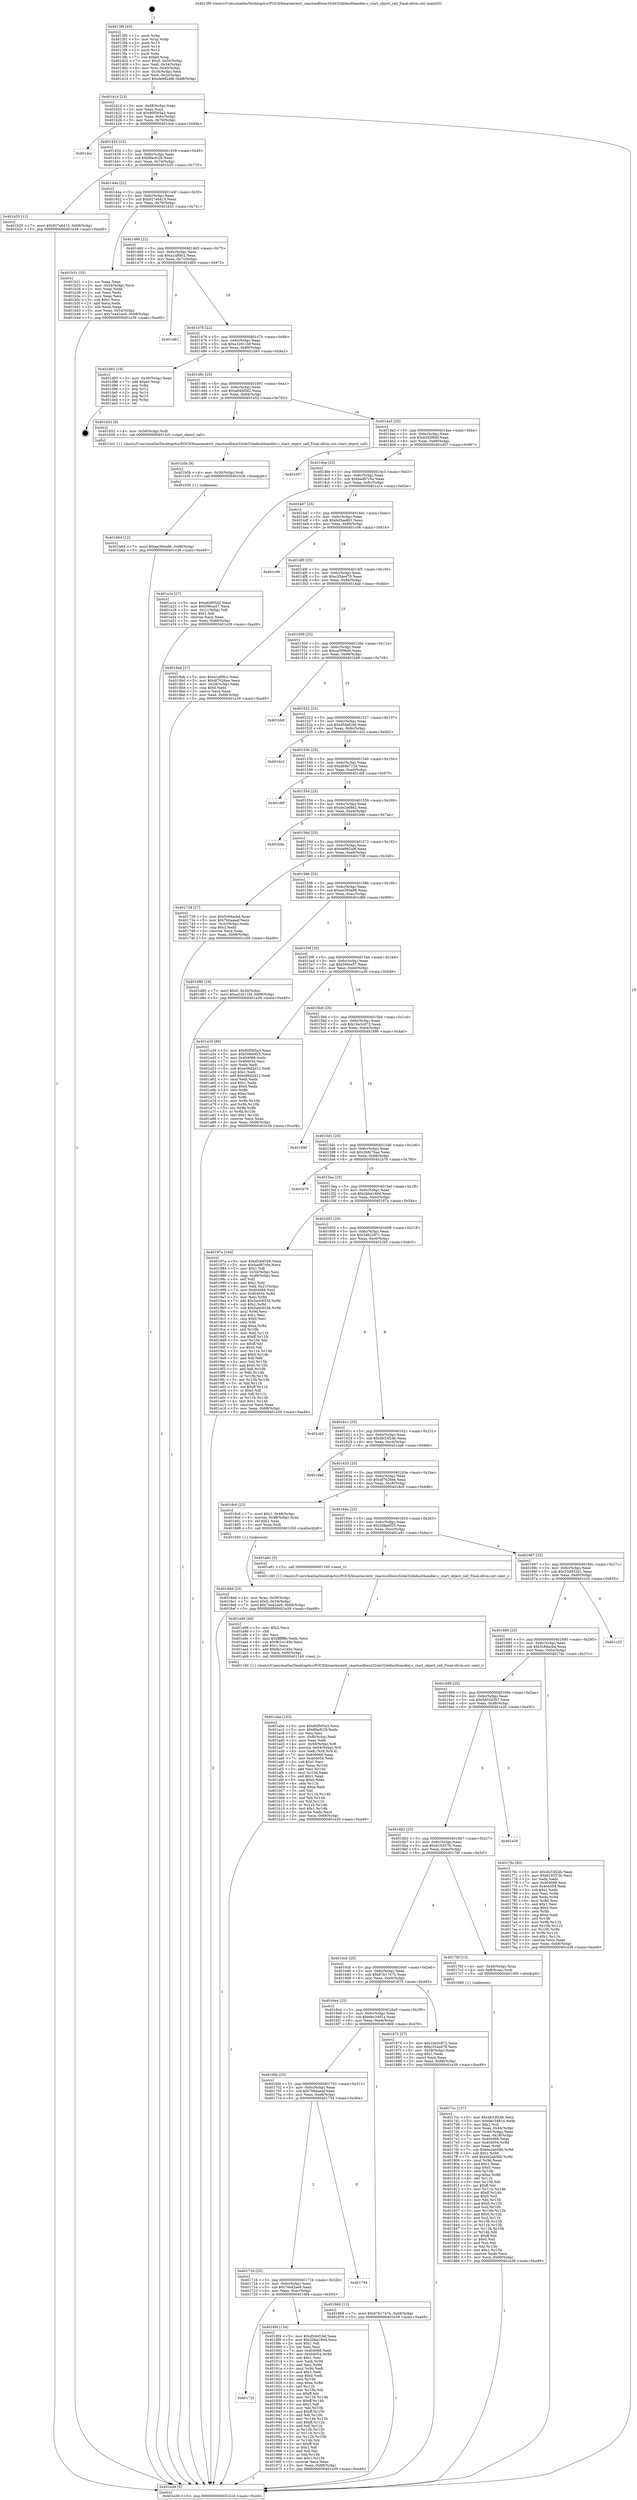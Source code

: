 digraph "0x4013f0" {
  label = "0x4013f0 (/mnt/c/Users/mathe/Desktop/tcc/POCII/binaries/extr_reactosdllwin32ole32defaulthandler.c_start_object_call_Final-ollvm.out::main(0))"
  labelloc = "t"
  node[shape=record]

  Entry [label="",width=0.3,height=0.3,shape=circle,fillcolor=black,style=filled]
  "0x40141d" [label="{
     0x40141d [23]\l
     | [instrs]\l
     &nbsp;&nbsp;0x40141d \<+3\>: mov -0x68(%rbp),%eax\l
     &nbsp;&nbsp;0x401420 \<+2\>: mov %eax,%ecx\l
     &nbsp;&nbsp;0x401422 \<+6\>: sub $0x80f565a3,%ecx\l
     &nbsp;&nbsp;0x401428 \<+3\>: mov %eax,-0x6c(%rbp)\l
     &nbsp;&nbsp;0x40142b \<+3\>: mov %ecx,-0x70(%rbp)\l
     &nbsp;&nbsp;0x40142e \<+6\>: je 0000000000401dce \<main+0x9de\>\l
  }"]
  "0x401dce" [label="{
     0x401dce\l
  }", style=dashed]
  "0x401434" [label="{
     0x401434 [22]\l
     | [instrs]\l
     &nbsp;&nbsp;0x401434 \<+5\>: jmp 0000000000401439 \<main+0x49\>\l
     &nbsp;&nbsp;0x401439 \<+3\>: mov -0x6c(%rbp),%eax\l
     &nbsp;&nbsp;0x40143c \<+5\>: sub $0x8facfc2b,%eax\l
     &nbsp;&nbsp;0x401441 \<+3\>: mov %eax,-0x74(%rbp)\l
     &nbsp;&nbsp;0x401444 \<+6\>: je 0000000000401b25 \<main+0x735\>\l
  }"]
  Exit [label="",width=0.3,height=0.3,shape=circle,fillcolor=black,style=filled,peripheries=2]
  "0x401b25" [label="{
     0x401b25 [12]\l
     | [instrs]\l
     &nbsp;&nbsp;0x401b25 \<+7\>: movl $0x927e6415,-0x68(%rbp)\l
     &nbsp;&nbsp;0x401b2c \<+5\>: jmp 0000000000401e39 \<main+0xa49\>\l
  }"]
  "0x40144a" [label="{
     0x40144a [22]\l
     | [instrs]\l
     &nbsp;&nbsp;0x40144a \<+5\>: jmp 000000000040144f \<main+0x5f\>\l
     &nbsp;&nbsp;0x40144f \<+3\>: mov -0x6c(%rbp),%eax\l
     &nbsp;&nbsp;0x401452 \<+5\>: sub $0x927e6415,%eax\l
     &nbsp;&nbsp;0x401457 \<+3\>: mov %eax,-0x78(%rbp)\l
     &nbsp;&nbsp;0x40145a \<+6\>: je 0000000000401b31 \<main+0x741\>\l
  }"]
  "0x401b64" [label="{
     0x401b64 [12]\l
     | [instrs]\l
     &nbsp;&nbsp;0x401b64 \<+7\>: movl $0xee360a98,-0x68(%rbp)\l
     &nbsp;&nbsp;0x401b6b \<+5\>: jmp 0000000000401e39 \<main+0xa49\>\l
  }"]
  "0x401b31" [label="{
     0x401b31 [33]\l
     | [instrs]\l
     &nbsp;&nbsp;0x401b31 \<+2\>: xor %eax,%eax\l
     &nbsp;&nbsp;0x401b33 \<+3\>: mov -0x54(%rbp),%ecx\l
     &nbsp;&nbsp;0x401b36 \<+2\>: mov %eax,%edx\l
     &nbsp;&nbsp;0x401b38 \<+2\>: sub %ecx,%edx\l
     &nbsp;&nbsp;0x401b3a \<+2\>: mov %eax,%ecx\l
     &nbsp;&nbsp;0x401b3c \<+3\>: sub $0x1,%ecx\l
     &nbsp;&nbsp;0x401b3f \<+2\>: add %ecx,%edx\l
     &nbsp;&nbsp;0x401b41 \<+2\>: sub %edx,%eax\l
     &nbsp;&nbsp;0x401b43 \<+3\>: mov %eax,-0x54(%rbp)\l
     &nbsp;&nbsp;0x401b46 \<+7\>: movl $0x7ee42ae9,-0x68(%rbp)\l
     &nbsp;&nbsp;0x401b4d \<+5\>: jmp 0000000000401e39 \<main+0xa49\>\l
  }"]
  "0x401460" [label="{
     0x401460 [22]\l
     | [instrs]\l
     &nbsp;&nbsp;0x401460 \<+5\>: jmp 0000000000401465 \<main+0x75\>\l
     &nbsp;&nbsp;0x401465 \<+3\>: mov -0x6c(%rbp),%eax\l
     &nbsp;&nbsp;0x401468 \<+5\>: sub $0xa1af0fc2,%eax\l
     &nbsp;&nbsp;0x40146d \<+3\>: mov %eax,-0x7c(%rbp)\l
     &nbsp;&nbsp;0x401470 \<+6\>: je 0000000000401d63 \<main+0x973\>\l
  }"]
  "0x401b5b" [label="{
     0x401b5b [9]\l
     | [instrs]\l
     &nbsp;&nbsp;0x401b5b \<+4\>: mov -0x50(%rbp),%rdi\l
     &nbsp;&nbsp;0x401b5f \<+5\>: call 0000000000401030 \<free@plt\>\l
     | [calls]\l
     &nbsp;&nbsp;0x401030 \{1\} (unknown)\l
  }"]
  "0x401d63" [label="{
     0x401d63\l
  }", style=dashed]
  "0x401476" [label="{
     0x401476 [22]\l
     | [instrs]\l
     &nbsp;&nbsp;0x401476 \<+5\>: jmp 000000000040147b \<main+0x8b\>\l
     &nbsp;&nbsp;0x40147b \<+3\>: mov -0x6c(%rbp),%eax\l
     &nbsp;&nbsp;0x40147e \<+5\>: sub $0xa32611bf,%eax\l
     &nbsp;&nbsp;0x401483 \<+3\>: mov %eax,-0x80(%rbp)\l
     &nbsp;&nbsp;0x401486 \<+6\>: je 0000000000401d93 \<main+0x9a3\>\l
  }"]
  "0x401abe" [label="{
     0x401abe [103]\l
     | [instrs]\l
     &nbsp;&nbsp;0x401abe \<+5\>: mov $0x80f565a3,%ecx\l
     &nbsp;&nbsp;0x401ac3 \<+5\>: mov $0x8facfc2b,%edx\l
     &nbsp;&nbsp;0x401ac8 \<+2\>: xor %esi,%esi\l
     &nbsp;&nbsp;0x401aca \<+6\>: mov -0xf0(%rbp),%edi\l
     &nbsp;&nbsp;0x401ad0 \<+3\>: imul %eax,%edi\l
     &nbsp;&nbsp;0x401ad3 \<+4\>: mov -0x50(%rbp),%r8\l
     &nbsp;&nbsp;0x401ad7 \<+4\>: movslq -0x54(%rbp),%r9\l
     &nbsp;&nbsp;0x401adb \<+4\>: mov %edi,(%r8,%r9,4)\l
     &nbsp;&nbsp;0x401adf \<+7\>: mov 0x404068,%eax\l
     &nbsp;&nbsp;0x401ae6 \<+7\>: mov 0x404054,%edi\l
     &nbsp;&nbsp;0x401aed \<+3\>: sub $0x1,%esi\l
     &nbsp;&nbsp;0x401af0 \<+3\>: mov %eax,%r10d\l
     &nbsp;&nbsp;0x401af3 \<+3\>: add %esi,%r10d\l
     &nbsp;&nbsp;0x401af6 \<+4\>: imul %r10d,%eax\l
     &nbsp;&nbsp;0x401afa \<+3\>: and $0x1,%eax\l
     &nbsp;&nbsp;0x401afd \<+3\>: cmp $0x0,%eax\l
     &nbsp;&nbsp;0x401b00 \<+4\>: sete %r11b\l
     &nbsp;&nbsp;0x401b04 \<+3\>: cmp $0xa,%edi\l
     &nbsp;&nbsp;0x401b07 \<+3\>: setl %bl\l
     &nbsp;&nbsp;0x401b0a \<+3\>: mov %r11b,%r14b\l
     &nbsp;&nbsp;0x401b0d \<+3\>: and %bl,%r14b\l
     &nbsp;&nbsp;0x401b10 \<+3\>: xor %bl,%r11b\l
     &nbsp;&nbsp;0x401b13 \<+3\>: or %r11b,%r14b\l
     &nbsp;&nbsp;0x401b16 \<+4\>: test $0x1,%r14b\l
     &nbsp;&nbsp;0x401b1a \<+3\>: cmovne %edx,%ecx\l
     &nbsp;&nbsp;0x401b1d \<+3\>: mov %ecx,-0x68(%rbp)\l
     &nbsp;&nbsp;0x401b20 \<+5\>: jmp 0000000000401e39 \<main+0xa49\>\l
  }"]
  "0x401d93" [label="{
     0x401d93 [19]\l
     | [instrs]\l
     &nbsp;&nbsp;0x401d93 \<+3\>: mov -0x30(%rbp),%eax\l
     &nbsp;&nbsp;0x401d96 \<+7\>: add $0xe0,%rsp\l
     &nbsp;&nbsp;0x401d9d \<+1\>: pop %rbx\l
     &nbsp;&nbsp;0x401d9e \<+2\>: pop %r12\l
     &nbsp;&nbsp;0x401da0 \<+2\>: pop %r14\l
     &nbsp;&nbsp;0x401da2 \<+2\>: pop %r15\l
     &nbsp;&nbsp;0x401da4 \<+1\>: pop %rbp\l
     &nbsp;&nbsp;0x401da5 \<+1\>: ret\l
  }"]
  "0x40148c" [label="{
     0x40148c [25]\l
     | [instrs]\l
     &nbsp;&nbsp;0x40148c \<+5\>: jmp 0000000000401491 \<main+0xa1\>\l
     &nbsp;&nbsp;0x401491 \<+3\>: mov -0x6c(%rbp),%eax\l
     &nbsp;&nbsp;0x401494 \<+5\>: sub $0xa648f5d2,%eax\l
     &nbsp;&nbsp;0x401499 \<+6\>: mov %eax,-0x84(%rbp)\l
     &nbsp;&nbsp;0x40149f \<+6\>: je 0000000000401b52 \<main+0x762\>\l
  }"]
  "0x401a96" [label="{
     0x401a96 [40]\l
     | [instrs]\l
     &nbsp;&nbsp;0x401a96 \<+5\>: mov $0x2,%ecx\l
     &nbsp;&nbsp;0x401a9b \<+1\>: cltd\l
     &nbsp;&nbsp;0x401a9c \<+2\>: idiv %ecx\l
     &nbsp;&nbsp;0x401a9e \<+6\>: imul $0xfffffffe,%edx,%ecx\l
     &nbsp;&nbsp;0x401aa4 \<+6\>: sub $0x9c1e140e,%ecx\l
     &nbsp;&nbsp;0x401aaa \<+3\>: add $0x1,%ecx\l
     &nbsp;&nbsp;0x401aad \<+6\>: add $0x9c1e140e,%ecx\l
     &nbsp;&nbsp;0x401ab3 \<+6\>: mov %ecx,-0xf0(%rbp)\l
     &nbsp;&nbsp;0x401ab9 \<+5\>: call 0000000000401160 \<next_i\>\l
     | [calls]\l
     &nbsp;&nbsp;0x401160 \{1\} (/mnt/c/Users/mathe/Desktop/tcc/POCII/binaries/extr_reactosdllwin32ole32defaulthandler.c_start_object_call_Final-ollvm.out::next_i)\l
  }"]
  "0x401b52" [label="{
     0x401b52 [9]\l
     | [instrs]\l
     &nbsp;&nbsp;0x401b52 \<+4\>: mov -0x50(%rbp),%rdi\l
     &nbsp;&nbsp;0x401b56 \<+5\>: call 00000000004013c0 \<start_object_call\>\l
     | [calls]\l
     &nbsp;&nbsp;0x4013c0 \{1\} (/mnt/c/Users/mathe/Desktop/tcc/POCII/binaries/extr_reactosdllwin32ole32defaulthandler.c_start_object_call_Final-ollvm.out::start_object_call)\l
  }"]
  "0x4014a5" [label="{
     0x4014a5 [25]\l
     | [instrs]\l
     &nbsp;&nbsp;0x4014a5 \<+5\>: jmp 00000000004014aa \<main+0xba\>\l
     &nbsp;&nbsp;0x4014aa \<+3\>: mov -0x6c(%rbp),%eax\l
     &nbsp;&nbsp;0x4014ad \<+5\>: sub $0xb5d3f60f,%eax\l
     &nbsp;&nbsp;0x4014b2 \<+6\>: mov %eax,-0x88(%rbp)\l
     &nbsp;&nbsp;0x4014b8 \<+6\>: je 0000000000401d57 \<main+0x967\>\l
  }"]
  "0x40172f" [label="{
     0x40172f\l
  }", style=dashed]
  "0x401d57" [label="{
     0x401d57\l
  }", style=dashed]
  "0x4014be" [label="{
     0x4014be [25]\l
     | [instrs]\l
     &nbsp;&nbsp;0x4014be \<+5\>: jmp 00000000004014c3 \<main+0xd3\>\l
     &nbsp;&nbsp;0x4014c3 \<+3\>: mov -0x6c(%rbp),%eax\l
     &nbsp;&nbsp;0x4014c6 \<+5\>: sub $0xbad87c0a,%eax\l
     &nbsp;&nbsp;0x4014cb \<+6\>: mov %eax,-0x8c(%rbp)\l
     &nbsp;&nbsp;0x4014d1 \<+6\>: je 0000000000401a1e \<main+0x62e\>\l
  }"]
  "0x4018f4" [label="{
     0x4018f4 [134]\l
     | [instrs]\l
     &nbsp;&nbsp;0x4018f4 \<+5\>: mov $0xd54bf1b6,%eax\l
     &nbsp;&nbsp;0x4018f9 \<+5\>: mov $0x2bba180d,%ecx\l
     &nbsp;&nbsp;0x4018fe \<+2\>: mov $0x1,%dl\l
     &nbsp;&nbsp;0x401900 \<+2\>: xor %esi,%esi\l
     &nbsp;&nbsp;0x401902 \<+7\>: mov 0x404068,%edi\l
     &nbsp;&nbsp;0x401909 \<+8\>: mov 0x404054,%r8d\l
     &nbsp;&nbsp;0x401911 \<+3\>: sub $0x1,%esi\l
     &nbsp;&nbsp;0x401914 \<+3\>: mov %edi,%r9d\l
     &nbsp;&nbsp;0x401917 \<+3\>: add %esi,%r9d\l
     &nbsp;&nbsp;0x40191a \<+4\>: imul %r9d,%edi\l
     &nbsp;&nbsp;0x40191e \<+3\>: and $0x1,%edi\l
     &nbsp;&nbsp;0x401921 \<+3\>: cmp $0x0,%edi\l
     &nbsp;&nbsp;0x401924 \<+4\>: sete %r10b\l
     &nbsp;&nbsp;0x401928 \<+4\>: cmp $0xa,%r8d\l
     &nbsp;&nbsp;0x40192c \<+4\>: setl %r11b\l
     &nbsp;&nbsp;0x401930 \<+3\>: mov %r10b,%bl\l
     &nbsp;&nbsp;0x401933 \<+3\>: xor $0xff,%bl\l
     &nbsp;&nbsp;0x401936 \<+3\>: mov %r11b,%r14b\l
     &nbsp;&nbsp;0x401939 \<+4\>: xor $0xff,%r14b\l
     &nbsp;&nbsp;0x40193d \<+3\>: xor $0x1,%dl\l
     &nbsp;&nbsp;0x401940 \<+3\>: mov %bl,%r15b\l
     &nbsp;&nbsp;0x401943 \<+4\>: and $0xff,%r15b\l
     &nbsp;&nbsp;0x401947 \<+3\>: and %dl,%r10b\l
     &nbsp;&nbsp;0x40194a \<+3\>: mov %r14b,%r12b\l
     &nbsp;&nbsp;0x40194d \<+4\>: and $0xff,%r12b\l
     &nbsp;&nbsp;0x401951 \<+3\>: and %dl,%r11b\l
     &nbsp;&nbsp;0x401954 \<+3\>: or %r10b,%r15b\l
     &nbsp;&nbsp;0x401957 \<+3\>: or %r11b,%r12b\l
     &nbsp;&nbsp;0x40195a \<+3\>: xor %r12b,%r15b\l
     &nbsp;&nbsp;0x40195d \<+3\>: or %r14b,%bl\l
     &nbsp;&nbsp;0x401960 \<+3\>: xor $0xff,%bl\l
     &nbsp;&nbsp;0x401963 \<+3\>: or $0x1,%dl\l
     &nbsp;&nbsp;0x401966 \<+2\>: and %dl,%bl\l
     &nbsp;&nbsp;0x401968 \<+3\>: or %bl,%r15b\l
     &nbsp;&nbsp;0x40196b \<+4\>: test $0x1,%r15b\l
     &nbsp;&nbsp;0x40196f \<+3\>: cmovne %ecx,%eax\l
     &nbsp;&nbsp;0x401972 \<+3\>: mov %eax,-0x68(%rbp)\l
     &nbsp;&nbsp;0x401975 \<+5\>: jmp 0000000000401e39 \<main+0xa49\>\l
  }"]
  "0x401a1e" [label="{
     0x401a1e [27]\l
     | [instrs]\l
     &nbsp;&nbsp;0x401a1e \<+5\>: mov $0xa648f5d2,%eax\l
     &nbsp;&nbsp;0x401a23 \<+5\>: mov $0x596ce57,%ecx\l
     &nbsp;&nbsp;0x401a28 \<+3\>: mov -0x21(%rbp),%dl\l
     &nbsp;&nbsp;0x401a2b \<+3\>: test $0x1,%dl\l
     &nbsp;&nbsp;0x401a2e \<+3\>: cmovne %ecx,%eax\l
     &nbsp;&nbsp;0x401a31 \<+3\>: mov %eax,-0x68(%rbp)\l
     &nbsp;&nbsp;0x401a34 \<+5\>: jmp 0000000000401e39 \<main+0xa49\>\l
  }"]
  "0x4014d7" [label="{
     0x4014d7 [25]\l
     | [instrs]\l
     &nbsp;&nbsp;0x4014d7 \<+5\>: jmp 00000000004014dc \<main+0xec\>\l
     &nbsp;&nbsp;0x4014dc \<+3\>: mov -0x6c(%rbp),%eax\l
     &nbsp;&nbsp;0x4014df \<+5\>: sub $0xbd3aa801,%eax\l
     &nbsp;&nbsp;0x4014e4 \<+6\>: mov %eax,-0x90(%rbp)\l
     &nbsp;&nbsp;0x4014ea \<+6\>: je 0000000000401c06 \<main+0x816\>\l
  }"]
  "0x401716" [label="{
     0x401716 [25]\l
     | [instrs]\l
     &nbsp;&nbsp;0x401716 \<+5\>: jmp 000000000040171b \<main+0x32b\>\l
     &nbsp;&nbsp;0x40171b \<+3\>: mov -0x6c(%rbp),%eax\l
     &nbsp;&nbsp;0x40171e \<+5\>: sub $0x7ee42ae9,%eax\l
     &nbsp;&nbsp;0x401723 \<+6\>: mov %eax,-0xec(%rbp)\l
     &nbsp;&nbsp;0x401729 \<+6\>: je 00000000004018f4 \<main+0x504\>\l
  }"]
  "0x401c06" [label="{
     0x401c06\l
  }", style=dashed]
  "0x4014f0" [label="{
     0x4014f0 [25]\l
     | [instrs]\l
     &nbsp;&nbsp;0x4014f0 \<+5\>: jmp 00000000004014f5 \<main+0x105\>\l
     &nbsp;&nbsp;0x4014f5 \<+3\>: mov -0x6c(%rbp),%eax\l
     &nbsp;&nbsp;0x4014f8 \<+5\>: sub $0xc354ed78,%eax\l
     &nbsp;&nbsp;0x4014fd \<+6\>: mov %eax,-0x94(%rbp)\l
     &nbsp;&nbsp;0x401503 \<+6\>: je 00000000004018ab \<main+0x4bb\>\l
  }"]
  "0x401754" [label="{
     0x401754\l
  }", style=dashed]
  "0x4018ab" [label="{
     0x4018ab [27]\l
     | [instrs]\l
     &nbsp;&nbsp;0x4018ab \<+5\>: mov $0xa1af0fc2,%eax\l
     &nbsp;&nbsp;0x4018b0 \<+5\>: mov $0x4f7626ee,%ecx\l
     &nbsp;&nbsp;0x4018b5 \<+3\>: mov -0x28(%rbp),%edx\l
     &nbsp;&nbsp;0x4018b8 \<+3\>: cmp $0x0,%edx\l
     &nbsp;&nbsp;0x4018bb \<+3\>: cmove %ecx,%eax\l
     &nbsp;&nbsp;0x4018be \<+3\>: mov %eax,-0x68(%rbp)\l
     &nbsp;&nbsp;0x4018c1 \<+5\>: jmp 0000000000401e39 \<main+0xa49\>\l
  }"]
  "0x401509" [label="{
     0x401509 [25]\l
     | [instrs]\l
     &nbsp;&nbsp;0x401509 \<+5\>: jmp 000000000040150e \<main+0x11e\>\l
     &nbsp;&nbsp;0x40150e \<+3\>: mov -0x6c(%rbp),%eax\l
     &nbsp;&nbsp;0x401511 \<+5\>: sub $0xce5f06d4,%eax\l
     &nbsp;&nbsp;0x401516 \<+6\>: mov %eax,-0x98(%rbp)\l
     &nbsp;&nbsp;0x40151c \<+6\>: je 0000000000401bb9 \<main+0x7c9\>\l
  }"]
  "0x4018dd" [label="{
     0x4018dd [23]\l
     | [instrs]\l
     &nbsp;&nbsp;0x4018dd \<+4\>: mov %rax,-0x50(%rbp)\l
     &nbsp;&nbsp;0x4018e1 \<+7\>: movl $0x0,-0x54(%rbp)\l
     &nbsp;&nbsp;0x4018e8 \<+7\>: movl $0x7ee42ae9,-0x68(%rbp)\l
     &nbsp;&nbsp;0x4018ef \<+5\>: jmp 0000000000401e39 \<main+0xa49\>\l
  }"]
  "0x401bb9" [label="{
     0x401bb9\l
  }", style=dashed]
  "0x401522" [label="{
     0x401522 [25]\l
     | [instrs]\l
     &nbsp;&nbsp;0x401522 \<+5\>: jmp 0000000000401527 \<main+0x137\>\l
     &nbsp;&nbsp;0x401527 \<+3\>: mov -0x6c(%rbp),%eax\l
     &nbsp;&nbsp;0x40152a \<+5\>: sub $0xd54bf1b6,%eax\l
     &nbsp;&nbsp;0x40152f \<+6\>: mov %eax,-0x9c(%rbp)\l
     &nbsp;&nbsp;0x401535 \<+6\>: je 0000000000401dc2 \<main+0x9d2\>\l
  }"]
  "0x4016fd" [label="{
     0x4016fd [25]\l
     | [instrs]\l
     &nbsp;&nbsp;0x4016fd \<+5\>: jmp 0000000000401702 \<main+0x312\>\l
     &nbsp;&nbsp;0x401702 \<+3\>: mov -0x6c(%rbp),%eax\l
     &nbsp;&nbsp;0x401705 \<+5\>: sub $0x7b6aaaaf,%eax\l
     &nbsp;&nbsp;0x40170a \<+6\>: mov %eax,-0xe8(%rbp)\l
     &nbsp;&nbsp;0x401710 \<+6\>: je 0000000000401754 \<main+0x364\>\l
  }"]
  "0x401dc2" [label="{
     0x401dc2\l
  }", style=dashed]
  "0x40153b" [label="{
     0x40153b [25]\l
     | [instrs]\l
     &nbsp;&nbsp;0x40153b \<+5\>: jmp 0000000000401540 \<main+0x150\>\l
     &nbsp;&nbsp;0x401540 \<+3\>: mov -0x6c(%rbp),%eax\l
     &nbsp;&nbsp;0x401543 \<+5\>: sub $0xd66e712d,%eax\l
     &nbsp;&nbsp;0x401548 \<+6\>: mov %eax,-0xa0(%rbp)\l
     &nbsp;&nbsp;0x40154e \<+6\>: je 0000000000401d6f \<main+0x97f\>\l
  }"]
  "0x401869" [label="{
     0x401869 [12]\l
     | [instrs]\l
     &nbsp;&nbsp;0x401869 \<+7\>: movl $0x67b1747b,-0x68(%rbp)\l
     &nbsp;&nbsp;0x401870 \<+5\>: jmp 0000000000401e39 \<main+0xa49\>\l
  }"]
  "0x401d6f" [label="{
     0x401d6f\l
  }", style=dashed]
  "0x401554" [label="{
     0x401554 [25]\l
     | [instrs]\l
     &nbsp;&nbsp;0x401554 \<+5\>: jmp 0000000000401559 \<main+0x169\>\l
     &nbsp;&nbsp;0x401559 \<+3\>: mov -0x6c(%rbp),%eax\l
     &nbsp;&nbsp;0x40155c \<+5\>: sub $0xde2a68e2,%eax\l
     &nbsp;&nbsp;0x401561 \<+6\>: mov %eax,-0xa4(%rbp)\l
     &nbsp;&nbsp;0x401567 \<+6\>: je 0000000000401b9e \<main+0x7ae\>\l
  }"]
  "0x4016e4" [label="{
     0x4016e4 [25]\l
     | [instrs]\l
     &nbsp;&nbsp;0x4016e4 \<+5\>: jmp 00000000004016e9 \<main+0x2f9\>\l
     &nbsp;&nbsp;0x4016e9 \<+3\>: mov -0x6c(%rbp),%eax\l
     &nbsp;&nbsp;0x4016ec \<+5\>: sub $0x6ec3481a,%eax\l
     &nbsp;&nbsp;0x4016f1 \<+6\>: mov %eax,-0xe4(%rbp)\l
     &nbsp;&nbsp;0x4016f7 \<+6\>: je 0000000000401869 \<main+0x479\>\l
  }"]
  "0x401b9e" [label="{
     0x401b9e\l
  }", style=dashed]
  "0x40156d" [label="{
     0x40156d [25]\l
     | [instrs]\l
     &nbsp;&nbsp;0x40156d \<+5\>: jmp 0000000000401572 \<main+0x182\>\l
     &nbsp;&nbsp;0x401572 \<+3\>: mov -0x6c(%rbp),%eax\l
     &nbsp;&nbsp;0x401575 \<+5\>: sub $0xde982a9f,%eax\l
     &nbsp;&nbsp;0x40157a \<+6\>: mov %eax,-0xa8(%rbp)\l
     &nbsp;&nbsp;0x401580 \<+6\>: je 0000000000401739 \<main+0x349\>\l
  }"]
  "0x401875" [label="{
     0x401875 [27]\l
     | [instrs]\l
     &nbsp;&nbsp;0x401875 \<+5\>: mov $0x1be3c872,%eax\l
     &nbsp;&nbsp;0x40187a \<+5\>: mov $0xc354ed78,%ecx\l
     &nbsp;&nbsp;0x40187f \<+3\>: mov -0x28(%rbp),%edx\l
     &nbsp;&nbsp;0x401882 \<+3\>: cmp $0x1,%edx\l
     &nbsp;&nbsp;0x401885 \<+3\>: cmovl %ecx,%eax\l
     &nbsp;&nbsp;0x401888 \<+3\>: mov %eax,-0x68(%rbp)\l
     &nbsp;&nbsp;0x40188b \<+5\>: jmp 0000000000401e39 \<main+0xa49\>\l
  }"]
  "0x401739" [label="{
     0x401739 [27]\l
     | [instrs]\l
     &nbsp;&nbsp;0x401739 \<+5\>: mov $0x5c84acbd,%eax\l
     &nbsp;&nbsp;0x40173e \<+5\>: mov $0x7b6aaaaf,%ecx\l
     &nbsp;&nbsp;0x401743 \<+3\>: mov -0x2c(%rbp),%edx\l
     &nbsp;&nbsp;0x401746 \<+3\>: cmp $0x2,%edx\l
     &nbsp;&nbsp;0x401749 \<+3\>: cmovne %ecx,%eax\l
     &nbsp;&nbsp;0x40174c \<+3\>: mov %eax,-0x68(%rbp)\l
     &nbsp;&nbsp;0x40174f \<+5\>: jmp 0000000000401e39 \<main+0xa49\>\l
  }"]
  "0x401586" [label="{
     0x401586 [25]\l
     | [instrs]\l
     &nbsp;&nbsp;0x401586 \<+5\>: jmp 000000000040158b \<main+0x19b\>\l
     &nbsp;&nbsp;0x40158b \<+3\>: mov -0x6c(%rbp),%eax\l
     &nbsp;&nbsp;0x40158e \<+5\>: sub $0xee360a98,%eax\l
     &nbsp;&nbsp;0x401593 \<+6\>: mov %eax,-0xac(%rbp)\l
     &nbsp;&nbsp;0x401599 \<+6\>: je 0000000000401d80 \<main+0x990\>\l
  }"]
  "0x401e39" [label="{
     0x401e39 [5]\l
     | [instrs]\l
     &nbsp;&nbsp;0x401e39 \<+5\>: jmp 000000000040141d \<main+0x2d\>\l
  }"]
  "0x4013f0" [label="{
     0x4013f0 [45]\l
     | [instrs]\l
     &nbsp;&nbsp;0x4013f0 \<+1\>: push %rbp\l
     &nbsp;&nbsp;0x4013f1 \<+3\>: mov %rsp,%rbp\l
     &nbsp;&nbsp;0x4013f4 \<+2\>: push %r15\l
     &nbsp;&nbsp;0x4013f6 \<+2\>: push %r14\l
     &nbsp;&nbsp;0x4013f8 \<+2\>: push %r12\l
     &nbsp;&nbsp;0x4013fa \<+1\>: push %rbx\l
     &nbsp;&nbsp;0x4013fb \<+7\>: sub $0xe0,%rsp\l
     &nbsp;&nbsp;0x401402 \<+7\>: movl $0x0,-0x30(%rbp)\l
     &nbsp;&nbsp;0x401409 \<+3\>: mov %edi,-0x34(%rbp)\l
     &nbsp;&nbsp;0x40140c \<+4\>: mov %rsi,-0x40(%rbp)\l
     &nbsp;&nbsp;0x401410 \<+3\>: mov -0x34(%rbp),%edi\l
     &nbsp;&nbsp;0x401413 \<+3\>: mov %edi,-0x2c(%rbp)\l
     &nbsp;&nbsp;0x401416 \<+7\>: movl $0xde982a9f,-0x68(%rbp)\l
  }"]
  "0x4017cc" [label="{
     0x4017cc [157]\l
     | [instrs]\l
     &nbsp;&nbsp;0x4017cc \<+5\>: mov $0x4b33f24b,%ecx\l
     &nbsp;&nbsp;0x4017d1 \<+5\>: mov $0x6ec3481a,%edx\l
     &nbsp;&nbsp;0x4017d6 \<+3\>: mov $0x1,%sil\l
     &nbsp;&nbsp;0x4017d9 \<+3\>: mov %eax,-0x44(%rbp)\l
     &nbsp;&nbsp;0x4017dc \<+3\>: mov -0x44(%rbp),%eax\l
     &nbsp;&nbsp;0x4017df \<+3\>: mov %eax,-0x28(%rbp)\l
     &nbsp;&nbsp;0x4017e2 \<+7\>: mov 0x404068,%eax\l
     &nbsp;&nbsp;0x4017e9 \<+8\>: mov 0x404054,%r8d\l
     &nbsp;&nbsp;0x4017f1 \<+3\>: mov %eax,%r9d\l
     &nbsp;&nbsp;0x4017f4 \<+7\>: sub $0xbe2ab56b,%r9d\l
     &nbsp;&nbsp;0x4017fb \<+4\>: sub $0x1,%r9d\l
     &nbsp;&nbsp;0x4017ff \<+7\>: add $0xbe2ab56b,%r9d\l
     &nbsp;&nbsp;0x401806 \<+4\>: imul %r9d,%eax\l
     &nbsp;&nbsp;0x40180a \<+3\>: and $0x1,%eax\l
     &nbsp;&nbsp;0x40180d \<+3\>: cmp $0x0,%eax\l
     &nbsp;&nbsp;0x401810 \<+4\>: sete %r10b\l
     &nbsp;&nbsp;0x401814 \<+4\>: cmp $0xa,%r8d\l
     &nbsp;&nbsp;0x401818 \<+4\>: setl %r11b\l
     &nbsp;&nbsp;0x40181c \<+3\>: mov %r10b,%bl\l
     &nbsp;&nbsp;0x40181f \<+3\>: xor $0xff,%bl\l
     &nbsp;&nbsp;0x401822 \<+3\>: mov %r11b,%r14b\l
     &nbsp;&nbsp;0x401825 \<+4\>: xor $0xff,%r14b\l
     &nbsp;&nbsp;0x401829 \<+4\>: xor $0x0,%sil\l
     &nbsp;&nbsp;0x40182d \<+3\>: mov %bl,%r15b\l
     &nbsp;&nbsp;0x401830 \<+4\>: and $0x0,%r15b\l
     &nbsp;&nbsp;0x401834 \<+3\>: and %sil,%r10b\l
     &nbsp;&nbsp;0x401837 \<+3\>: mov %r14b,%r12b\l
     &nbsp;&nbsp;0x40183a \<+4\>: and $0x0,%r12b\l
     &nbsp;&nbsp;0x40183e \<+3\>: and %sil,%r11b\l
     &nbsp;&nbsp;0x401841 \<+3\>: or %r10b,%r15b\l
     &nbsp;&nbsp;0x401844 \<+3\>: or %r11b,%r12b\l
     &nbsp;&nbsp;0x401847 \<+3\>: xor %r12b,%r15b\l
     &nbsp;&nbsp;0x40184a \<+3\>: or %r14b,%bl\l
     &nbsp;&nbsp;0x40184d \<+3\>: xor $0xff,%bl\l
     &nbsp;&nbsp;0x401850 \<+4\>: or $0x0,%sil\l
     &nbsp;&nbsp;0x401854 \<+3\>: and %sil,%bl\l
     &nbsp;&nbsp;0x401857 \<+3\>: or %bl,%r15b\l
     &nbsp;&nbsp;0x40185a \<+4\>: test $0x1,%r15b\l
     &nbsp;&nbsp;0x40185e \<+3\>: cmovne %edx,%ecx\l
     &nbsp;&nbsp;0x401861 \<+3\>: mov %ecx,-0x68(%rbp)\l
     &nbsp;&nbsp;0x401864 \<+5\>: jmp 0000000000401e39 \<main+0xa49\>\l
  }"]
  "0x401d80" [label="{
     0x401d80 [19]\l
     | [instrs]\l
     &nbsp;&nbsp;0x401d80 \<+7\>: movl $0x0,-0x30(%rbp)\l
     &nbsp;&nbsp;0x401d87 \<+7\>: movl $0xa32611bf,-0x68(%rbp)\l
     &nbsp;&nbsp;0x401d8e \<+5\>: jmp 0000000000401e39 \<main+0xa49\>\l
  }"]
  "0x40159f" [label="{
     0x40159f [25]\l
     | [instrs]\l
     &nbsp;&nbsp;0x40159f \<+5\>: jmp 00000000004015a4 \<main+0x1b4\>\l
     &nbsp;&nbsp;0x4015a4 \<+3\>: mov -0x6c(%rbp),%eax\l
     &nbsp;&nbsp;0x4015a7 \<+5\>: sub $0x596ce57,%eax\l
     &nbsp;&nbsp;0x4015ac \<+6\>: mov %eax,-0xb0(%rbp)\l
     &nbsp;&nbsp;0x4015b2 \<+6\>: je 0000000000401a39 \<main+0x649\>\l
  }"]
  "0x4016cb" [label="{
     0x4016cb [25]\l
     | [instrs]\l
     &nbsp;&nbsp;0x4016cb \<+5\>: jmp 00000000004016d0 \<main+0x2e0\>\l
     &nbsp;&nbsp;0x4016d0 \<+3\>: mov -0x6c(%rbp),%eax\l
     &nbsp;&nbsp;0x4016d3 \<+5\>: sub $0x67b1747b,%eax\l
     &nbsp;&nbsp;0x4016d8 \<+6\>: mov %eax,-0xe0(%rbp)\l
     &nbsp;&nbsp;0x4016de \<+6\>: je 0000000000401875 \<main+0x485\>\l
  }"]
  "0x401a39" [label="{
     0x401a39 [88]\l
     | [instrs]\l
     &nbsp;&nbsp;0x401a39 \<+5\>: mov $0x80f565a3,%eax\l
     &nbsp;&nbsp;0x401a3e \<+5\>: mov $0x508e0f25,%ecx\l
     &nbsp;&nbsp;0x401a43 \<+7\>: mov 0x404068,%edx\l
     &nbsp;&nbsp;0x401a4a \<+7\>: mov 0x404054,%esi\l
     &nbsp;&nbsp;0x401a51 \<+2\>: mov %edx,%edi\l
     &nbsp;&nbsp;0x401a53 \<+6\>: sub $0xe06d2d12,%edi\l
     &nbsp;&nbsp;0x401a59 \<+3\>: sub $0x1,%edi\l
     &nbsp;&nbsp;0x401a5c \<+6\>: add $0xe06d2d12,%edi\l
     &nbsp;&nbsp;0x401a62 \<+3\>: imul %edi,%edx\l
     &nbsp;&nbsp;0x401a65 \<+3\>: and $0x1,%edx\l
     &nbsp;&nbsp;0x401a68 \<+3\>: cmp $0x0,%edx\l
     &nbsp;&nbsp;0x401a6b \<+4\>: sete %r8b\l
     &nbsp;&nbsp;0x401a6f \<+3\>: cmp $0xa,%esi\l
     &nbsp;&nbsp;0x401a72 \<+4\>: setl %r9b\l
     &nbsp;&nbsp;0x401a76 \<+3\>: mov %r8b,%r10b\l
     &nbsp;&nbsp;0x401a79 \<+3\>: and %r9b,%r10b\l
     &nbsp;&nbsp;0x401a7c \<+3\>: xor %r9b,%r8b\l
     &nbsp;&nbsp;0x401a7f \<+3\>: or %r8b,%r10b\l
     &nbsp;&nbsp;0x401a82 \<+4\>: test $0x1,%r10b\l
     &nbsp;&nbsp;0x401a86 \<+3\>: cmovne %ecx,%eax\l
     &nbsp;&nbsp;0x401a89 \<+3\>: mov %eax,-0x68(%rbp)\l
     &nbsp;&nbsp;0x401a8c \<+5\>: jmp 0000000000401e39 \<main+0xa49\>\l
  }"]
  "0x4015b8" [label="{
     0x4015b8 [25]\l
     | [instrs]\l
     &nbsp;&nbsp;0x4015b8 \<+5\>: jmp 00000000004015bd \<main+0x1cd\>\l
     &nbsp;&nbsp;0x4015bd \<+3\>: mov -0x6c(%rbp),%eax\l
     &nbsp;&nbsp;0x4015c0 \<+5\>: sub $0x1be3c872,%eax\l
     &nbsp;&nbsp;0x4015c5 \<+6\>: mov %eax,-0xb4(%rbp)\l
     &nbsp;&nbsp;0x4015cb \<+6\>: je 0000000000401890 \<main+0x4a0\>\l
  }"]
  "0x4017bf" [label="{
     0x4017bf [13]\l
     | [instrs]\l
     &nbsp;&nbsp;0x4017bf \<+4\>: mov -0x40(%rbp),%rax\l
     &nbsp;&nbsp;0x4017c3 \<+4\>: mov 0x8(%rax),%rdi\l
     &nbsp;&nbsp;0x4017c7 \<+5\>: call 0000000000401060 \<atoi@plt\>\l
     | [calls]\l
     &nbsp;&nbsp;0x401060 \{1\} (unknown)\l
  }"]
  "0x401890" [label="{
     0x401890\l
  }", style=dashed]
  "0x4015d1" [label="{
     0x4015d1 [25]\l
     | [instrs]\l
     &nbsp;&nbsp;0x4015d1 \<+5\>: jmp 00000000004015d6 \<main+0x1e6\>\l
     &nbsp;&nbsp;0x4015d6 \<+3\>: mov -0x6c(%rbp),%eax\l
     &nbsp;&nbsp;0x4015d9 \<+5\>: sub $0x268c7bae,%eax\l
     &nbsp;&nbsp;0x4015de \<+6\>: mov %eax,-0xb8(%rbp)\l
     &nbsp;&nbsp;0x4015e4 \<+6\>: je 0000000000401b70 \<main+0x780\>\l
  }"]
  "0x4016b2" [label="{
     0x4016b2 [25]\l
     | [instrs]\l
     &nbsp;&nbsp;0x4016b2 \<+5\>: jmp 00000000004016b7 \<main+0x2c7\>\l
     &nbsp;&nbsp;0x4016b7 \<+3\>: mov -0x6c(%rbp),%eax\l
     &nbsp;&nbsp;0x4016ba \<+5\>: sub $0x619357fc,%eax\l
     &nbsp;&nbsp;0x4016bf \<+6\>: mov %eax,-0xdc(%rbp)\l
     &nbsp;&nbsp;0x4016c5 \<+6\>: je 00000000004017bf \<main+0x3cf\>\l
  }"]
  "0x401b70" [label="{
     0x401b70\l
  }", style=dashed]
  "0x4015ea" [label="{
     0x4015ea [25]\l
     | [instrs]\l
     &nbsp;&nbsp;0x4015ea \<+5\>: jmp 00000000004015ef \<main+0x1ff\>\l
     &nbsp;&nbsp;0x4015ef \<+3\>: mov -0x6c(%rbp),%eax\l
     &nbsp;&nbsp;0x4015f2 \<+5\>: sub $0x2bba180d,%eax\l
     &nbsp;&nbsp;0x4015f7 \<+6\>: mov %eax,-0xbc(%rbp)\l
     &nbsp;&nbsp;0x4015fd \<+6\>: je 000000000040197a \<main+0x58a\>\l
  }"]
  "0x401e20" [label="{
     0x401e20\l
  }", style=dashed]
  "0x40197a" [label="{
     0x40197a [164]\l
     | [instrs]\l
     &nbsp;&nbsp;0x40197a \<+5\>: mov $0xd54bf1b6,%eax\l
     &nbsp;&nbsp;0x40197f \<+5\>: mov $0xbad87c0a,%ecx\l
     &nbsp;&nbsp;0x401984 \<+2\>: mov $0x1,%dl\l
     &nbsp;&nbsp;0x401986 \<+3\>: mov -0x54(%rbp),%esi\l
     &nbsp;&nbsp;0x401989 \<+3\>: cmp -0x48(%rbp),%esi\l
     &nbsp;&nbsp;0x40198c \<+4\>: setl %dil\l
     &nbsp;&nbsp;0x401990 \<+4\>: and $0x1,%dil\l
     &nbsp;&nbsp;0x401994 \<+4\>: mov %dil,-0x21(%rbp)\l
     &nbsp;&nbsp;0x401998 \<+7\>: mov 0x404068,%esi\l
     &nbsp;&nbsp;0x40199f \<+8\>: mov 0x404054,%r8d\l
     &nbsp;&nbsp;0x4019a7 \<+3\>: mov %esi,%r9d\l
     &nbsp;&nbsp;0x4019aa \<+7\>: add $0x5adc833d,%r9d\l
     &nbsp;&nbsp;0x4019b1 \<+4\>: sub $0x1,%r9d\l
     &nbsp;&nbsp;0x4019b5 \<+7\>: sub $0x5adc833d,%r9d\l
     &nbsp;&nbsp;0x4019bc \<+4\>: imul %r9d,%esi\l
     &nbsp;&nbsp;0x4019c0 \<+3\>: and $0x1,%esi\l
     &nbsp;&nbsp;0x4019c3 \<+3\>: cmp $0x0,%esi\l
     &nbsp;&nbsp;0x4019c6 \<+4\>: sete %dil\l
     &nbsp;&nbsp;0x4019ca \<+4\>: cmp $0xa,%r8d\l
     &nbsp;&nbsp;0x4019ce \<+4\>: setl %r10b\l
     &nbsp;&nbsp;0x4019d2 \<+3\>: mov %dil,%r11b\l
     &nbsp;&nbsp;0x4019d5 \<+4\>: xor $0xff,%r11b\l
     &nbsp;&nbsp;0x4019d9 \<+3\>: mov %r10b,%bl\l
     &nbsp;&nbsp;0x4019dc \<+3\>: xor $0xff,%bl\l
     &nbsp;&nbsp;0x4019df \<+3\>: xor $0x0,%dl\l
     &nbsp;&nbsp;0x4019e2 \<+3\>: mov %r11b,%r14b\l
     &nbsp;&nbsp;0x4019e5 \<+4\>: and $0x0,%r14b\l
     &nbsp;&nbsp;0x4019e9 \<+3\>: and %dl,%dil\l
     &nbsp;&nbsp;0x4019ec \<+3\>: mov %bl,%r15b\l
     &nbsp;&nbsp;0x4019ef \<+4\>: and $0x0,%r15b\l
     &nbsp;&nbsp;0x4019f3 \<+3\>: and %dl,%r10b\l
     &nbsp;&nbsp;0x4019f6 \<+3\>: or %dil,%r14b\l
     &nbsp;&nbsp;0x4019f9 \<+3\>: or %r10b,%r15b\l
     &nbsp;&nbsp;0x4019fc \<+3\>: xor %r15b,%r14b\l
     &nbsp;&nbsp;0x4019ff \<+3\>: or %bl,%r11b\l
     &nbsp;&nbsp;0x401a02 \<+4\>: xor $0xff,%r11b\l
     &nbsp;&nbsp;0x401a06 \<+3\>: or $0x0,%dl\l
     &nbsp;&nbsp;0x401a09 \<+3\>: and %dl,%r11b\l
     &nbsp;&nbsp;0x401a0c \<+3\>: or %r11b,%r14b\l
     &nbsp;&nbsp;0x401a0f \<+4\>: test $0x1,%r14b\l
     &nbsp;&nbsp;0x401a13 \<+3\>: cmovne %ecx,%eax\l
     &nbsp;&nbsp;0x401a16 \<+3\>: mov %eax,-0x68(%rbp)\l
     &nbsp;&nbsp;0x401a19 \<+5\>: jmp 0000000000401e39 \<main+0xa49\>\l
  }"]
  "0x401603" [label="{
     0x401603 [25]\l
     | [instrs]\l
     &nbsp;&nbsp;0x401603 \<+5\>: jmp 0000000000401608 \<main+0x218\>\l
     &nbsp;&nbsp;0x401608 \<+3\>: mov -0x6c(%rbp),%eax\l
     &nbsp;&nbsp;0x40160b \<+5\>: sub $0x3462267c,%eax\l
     &nbsp;&nbsp;0x401610 \<+6\>: mov %eax,-0xc0(%rbp)\l
     &nbsp;&nbsp;0x401616 \<+6\>: je 0000000000401cb5 \<main+0x8c5\>\l
  }"]
  "0x401699" [label="{
     0x401699 [25]\l
     | [instrs]\l
     &nbsp;&nbsp;0x401699 \<+5\>: jmp 000000000040169e \<main+0x2ae\>\l
     &nbsp;&nbsp;0x40169e \<+3\>: mov -0x6c(%rbp),%eax\l
     &nbsp;&nbsp;0x4016a1 \<+5\>: sub $0x5d32d367,%eax\l
     &nbsp;&nbsp;0x4016a6 \<+6\>: mov %eax,-0xd8(%rbp)\l
     &nbsp;&nbsp;0x4016ac \<+6\>: je 0000000000401e20 \<main+0xa30\>\l
  }"]
  "0x401cb5" [label="{
     0x401cb5\l
  }", style=dashed]
  "0x40161c" [label="{
     0x40161c [25]\l
     | [instrs]\l
     &nbsp;&nbsp;0x40161c \<+5\>: jmp 0000000000401621 \<main+0x231\>\l
     &nbsp;&nbsp;0x401621 \<+3\>: mov -0x6c(%rbp),%eax\l
     &nbsp;&nbsp;0x401624 \<+5\>: sub $0x4b33f24b,%eax\l
     &nbsp;&nbsp;0x401629 \<+6\>: mov %eax,-0xc4(%rbp)\l
     &nbsp;&nbsp;0x40162f \<+6\>: je 0000000000401da6 \<main+0x9b6\>\l
  }"]
  "0x40176c" [label="{
     0x40176c [83]\l
     | [instrs]\l
     &nbsp;&nbsp;0x40176c \<+5\>: mov $0x4b33f24b,%eax\l
     &nbsp;&nbsp;0x401771 \<+5\>: mov $0x619357fc,%ecx\l
     &nbsp;&nbsp;0x401776 \<+2\>: xor %edx,%edx\l
     &nbsp;&nbsp;0x401778 \<+7\>: mov 0x404068,%esi\l
     &nbsp;&nbsp;0x40177f \<+7\>: mov 0x404054,%edi\l
     &nbsp;&nbsp;0x401786 \<+3\>: sub $0x1,%edx\l
     &nbsp;&nbsp;0x401789 \<+3\>: mov %esi,%r8d\l
     &nbsp;&nbsp;0x40178c \<+3\>: add %edx,%r8d\l
     &nbsp;&nbsp;0x40178f \<+4\>: imul %r8d,%esi\l
     &nbsp;&nbsp;0x401793 \<+3\>: and $0x1,%esi\l
     &nbsp;&nbsp;0x401796 \<+3\>: cmp $0x0,%esi\l
     &nbsp;&nbsp;0x401799 \<+4\>: sete %r9b\l
     &nbsp;&nbsp;0x40179d \<+3\>: cmp $0xa,%edi\l
     &nbsp;&nbsp;0x4017a0 \<+4\>: setl %r10b\l
     &nbsp;&nbsp;0x4017a4 \<+3\>: mov %r9b,%r11b\l
     &nbsp;&nbsp;0x4017a7 \<+3\>: and %r10b,%r11b\l
     &nbsp;&nbsp;0x4017aa \<+3\>: xor %r10b,%r9b\l
     &nbsp;&nbsp;0x4017ad \<+3\>: or %r9b,%r11b\l
     &nbsp;&nbsp;0x4017b0 \<+4\>: test $0x1,%r11b\l
     &nbsp;&nbsp;0x4017b4 \<+3\>: cmovne %ecx,%eax\l
     &nbsp;&nbsp;0x4017b7 \<+3\>: mov %eax,-0x68(%rbp)\l
     &nbsp;&nbsp;0x4017ba \<+5\>: jmp 0000000000401e39 \<main+0xa49\>\l
  }"]
  "0x401da6" [label="{
     0x401da6\l
  }", style=dashed]
  "0x401635" [label="{
     0x401635 [25]\l
     | [instrs]\l
     &nbsp;&nbsp;0x401635 \<+5\>: jmp 000000000040163a \<main+0x24a\>\l
     &nbsp;&nbsp;0x40163a \<+3\>: mov -0x6c(%rbp),%eax\l
     &nbsp;&nbsp;0x40163d \<+5\>: sub $0x4f7626ee,%eax\l
     &nbsp;&nbsp;0x401642 \<+6\>: mov %eax,-0xc8(%rbp)\l
     &nbsp;&nbsp;0x401648 \<+6\>: je 00000000004018c6 \<main+0x4d6\>\l
  }"]
  "0x401680" [label="{
     0x401680 [25]\l
     | [instrs]\l
     &nbsp;&nbsp;0x401680 \<+5\>: jmp 0000000000401685 \<main+0x295\>\l
     &nbsp;&nbsp;0x401685 \<+3\>: mov -0x6c(%rbp),%eax\l
     &nbsp;&nbsp;0x401688 \<+5\>: sub $0x5c84acbd,%eax\l
     &nbsp;&nbsp;0x40168d \<+6\>: mov %eax,-0xd4(%rbp)\l
     &nbsp;&nbsp;0x401693 \<+6\>: je 000000000040176c \<main+0x37c\>\l
  }"]
  "0x4018c6" [label="{
     0x4018c6 [23]\l
     | [instrs]\l
     &nbsp;&nbsp;0x4018c6 \<+7\>: movl $0x1,-0x48(%rbp)\l
     &nbsp;&nbsp;0x4018cd \<+4\>: movslq -0x48(%rbp),%rax\l
     &nbsp;&nbsp;0x4018d1 \<+4\>: shl $0x2,%rax\l
     &nbsp;&nbsp;0x4018d5 \<+3\>: mov %rax,%rdi\l
     &nbsp;&nbsp;0x4018d8 \<+5\>: call 0000000000401050 \<malloc@plt\>\l
     | [calls]\l
     &nbsp;&nbsp;0x401050 \{1\} (unknown)\l
  }"]
  "0x40164e" [label="{
     0x40164e [25]\l
     | [instrs]\l
     &nbsp;&nbsp;0x40164e \<+5\>: jmp 0000000000401653 \<main+0x263\>\l
     &nbsp;&nbsp;0x401653 \<+3\>: mov -0x6c(%rbp),%eax\l
     &nbsp;&nbsp;0x401656 \<+5\>: sub $0x508e0f25,%eax\l
     &nbsp;&nbsp;0x40165b \<+6\>: mov %eax,-0xcc(%rbp)\l
     &nbsp;&nbsp;0x401661 \<+6\>: je 0000000000401a91 \<main+0x6a1\>\l
  }"]
  "0x401c25" [label="{
     0x401c25\l
  }", style=dashed]
  "0x401a91" [label="{
     0x401a91 [5]\l
     | [instrs]\l
     &nbsp;&nbsp;0x401a91 \<+5\>: call 0000000000401160 \<next_i\>\l
     | [calls]\l
     &nbsp;&nbsp;0x401160 \{1\} (/mnt/c/Users/mathe/Desktop/tcc/POCII/binaries/extr_reactosdllwin32ole32defaulthandler.c_start_object_call_Final-ollvm.out::next_i)\l
  }"]
  "0x401667" [label="{
     0x401667 [25]\l
     | [instrs]\l
     &nbsp;&nbsp;0x401667 \<+5\>: jmp 000000000040166c \<main+0x27c\>\l
     &nbsp;&nbsp;0x40166c \<+3\>: mov -0x6c(%rbp),%eax\l
     &nbsp;&nbsp;0x40166f \<+5\>: sub $0x55d932d1,%eax\l
     &nbsp;&nbsp;0x401674 \<+6\>: mov %eax,-0xd0(%rbp)\l
     &nbsp;&nbsp;0x40167a \<+6\>: je 0000000000401c25 \<main+0x835\>\l
  }"]
  Entry -> "0x4013f0" [label=" 1"]
  "0x40141d" -> "0x401dce" [label=" 0"]
  "0x40141d" -> "0x401434" [label=" 20"]
  "0x401d93" -> Exit [label=" 1"]
  "0x401434" -> "0x401b25" [label=" 1"]
  "0x401434" -> "0x40144a" [label=" 19"]
  "0x401d80" -> "0x401e39" [label=" 1"]
  "0x40144a" -> "0x401b31" [label=" 1"]
  "0x40144a" -> "0x401460" [label=" 18"]
  "0x401b64" -> "0x401e39" [label=" 1"]
  "0x401460" -> "0x401d63" [label=" 0"]
  "0x401460" -> "0x401476" [label=" 18"]
  "0x401b5b" -> "0x401b64" [label=" 1"]
  "0x401476" -> "0x401d93" [label=" 1"]
  "0x401476" -> "0x40148c" [label=" 17"]
  "0x401b52" -> "0x401b5b" [label=" 1"]
  "0x40148c" -> "0x401b52" [label=" 1"]
  "0x40148c" -> "0x4014a5" [label=" 16"]
  "0x401b31" -> "0x401e39" [label=" 1"]
  "0x4014a5" -> "0x401d57" [label=" 0"]
  "0x4014a5" -> "0x4014be" [label=" 16"]
  "0x401b25" -> "0x401e39" [label=" 1"]
  "0x4014be" -> "0x401a1e" [label=" 2"]
  "0x4014be" -> "0x4014d7" [label=" 14"]
  "0x401abe" -> "0x401e39" [label=" 1"]
  "0x4014d7" -> "0x401c06" [label=" 0"]
  "0x4014d7" -> "0x4014f0" [label=" 14"]
  "0x401a91" -> "0x401a96" [label=" 1"]
  "0x4014f0" -> "0x4018ab" [label=" 1"]
  "0x4014f0" -> "0x401509" [label=" 13"]
  "0x401a39" -> "0x401e39" [label=" 1"]
  "0x401509" -> "0x401bb9" [label=" 0"]
  "0x401509" -> "0x401522" [label=" 13"]
  "0x40197a" -> "0x401e39" [label=" 2"]
  "0x401522" -> "0x401dc2" [label=" 0"]
  "0x401522" -> "0x40153b" [label=" 13"]
  "0x4018f4" -> "0x401e39" [label=" 2"]
  "0x40153b" -> "0x401d6f" [label=" 0"]
  "0x40153b" -> "0x401554" [label=" 13"]
  "0x401716" -> "0x40172f" [label=" 0"]
  "0x401554" -> "0x401b9e" [label=" 0"]
  "0x401554" -> "0x40156d" [label=" 13"]
  "0x401a96" -> "0x401abe" [label=" 1"]
  "0x40156d" -> "0x401739" [label=" 1"]
  "0x40156d" -> "0x401586" [label=" 12"]
  "0x401739" -> "0x401e39" [label=" 1"]
  "0x4013f0" -> "0x40141d" [label=" 1"]
  "0x401e39" -> "0x40141d" [label=" 19"]
  "0x4016fd" -> "0x401716" [label=" 2"]
  "0x401586" -> "0x401d80" [label=" 1"]
  "0x401586" -> "0x40159f" [label=" 11"]
  "0x401a1e" -> "0x401e39" [label=" 2"]
  "0x40159f" -> "0x401a39" [label=" 1"]
  "0x40159f" -> "0x4015b8" [label=" 10"]
  "0x4018dd" -> "0x401e39" [label=" 1"]
  "0x4015b8" -> "0x401890" [label=" 0"]
  "0x4015b8" -> "0x4015d1" [label=" 10"]
  "0x4018c6" -> "0x4018dd" [label=" 1"]
  "0x4015d1" -> "0x401b70" [label=" 0"]
  "0x4015d1" -> "0x4015ea" [label=" 10"]
  "0x401875" -> "0x401e39" [label=" 1"]
  "0x4015ea" -> "0x40197a" [label=" 2"]
  "0x4015ea" -> "0x401603" [label=" 8"]
  "0x401869" -> "0x401e39" [label=" 1"]
  "0x401603" -> "0x401cb5" [label=" 0"]
  "0x401603" -> "0x40161c" [label=" 8"]
  "0x4016e4" -> "0x401869" [label=" 1"]
  "0x40161c" -> "0x401da6" [label=" 0"]
  "0x40161c" -> "0x401635" [label=" 8"]
  "0x401716" -> "0x4018f4" [label=" 2"]
  "0x401635" -> "0x4018c6" [label=" 1"]
  "0x401635" -> "0x40164e" [label=" 7"]
  "0x4016cb" -> "0x401875" [label=" 1"]
  "0x40164e" -> "0x401a91" [label=" 1"]
  "0x40164e" -> "0x401667" [label=" 6"]
  "0x4016fd" -> "0x401754" [label=" 0"]
  "0x401667" -> "0x401c25" [label=" 0"]
  "0x401667" -> "0x401680" [label=" 6"]
  "0x4016cb" -> "0x4016e4" [label=" 3"]
  "0x401680" -> "0x40176c" [label=" 1"]
  "0x401680" -> "0x401699" [label=" 5"]
  "0x40176c" -> "0x401e39" [label=" 1"]
  "0x4016e4" -> "0x4016fd" [label=" 2"]
  "0x401699" -> "0x401e20" [label=" 0"]
  "0x401699" -> "0x4016b2" [label=" 5"]
  "0x4018ab" -> "0x401e39" [label=" 1"]
  "0x4016b2" -> "0x4017bf" [label=" 1"]
  "0x4016b2" -> "0x4016cb" [label=" 4"]
  "0x4017bf" -> "0x4017cc" [label=" 1"]
  "0x4017cc" -> "0x401e39" [label=" 1"]
}

